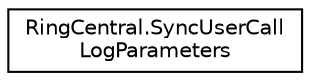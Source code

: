 digraph "Graphical Class Hierarchy"
{
 // LATEX_PDF_SIZE
  edge [fontname="Helvetica",fontsize="10",labelfontname="Helvetica",labelfontsize="10"];
  node [fontname="Helvetica",fontsize="10",shape=record];
  rankdir="LR";
  Node0 [label="RingCentral.SyncUserCall\lLogParameters",height=0.2,width=0.4,color="black", fillcolor="white", style="filled",URL="$classRingCentral_1_1SyncUserCallLogParameters.html",tooltip="Query parameters for operation syncUserCallLog"];
}

